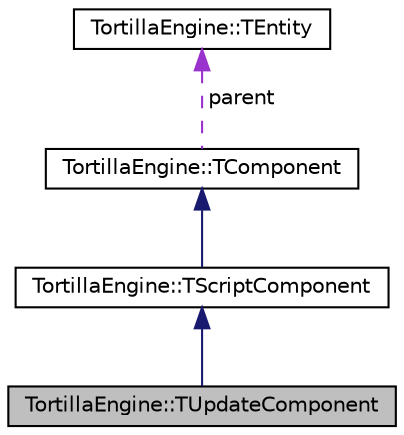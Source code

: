 digraph "TortillaEngine::TUpdateComponent"
{
 // LATEX_PDF_SIZE
  edge [fontname="Helvetica",fontsize="10",labelfontname="Helvetica",labelfontsize="10"];
  node [fontname="Helvetica",fontsize="10",shape=record];
  Node1 [label="TortillaEngine::TUpdateComponent",height=0.2,width=0.4,color="black", fillcolor="grey75", style="filled", fontcolor="black",tooltip="Script component that updates other components."];
  Node2 -> Node1 [dir="back",color="midnightblue",fontsize="10",style="solid",fontname="Helvetica"];
  Node2 [label="TortillaEngine::TScriptComponent",height=0.2,width=0.4,color="black", fillcolor="white", style="filled",URL="$class_tortilla_engine_1_1_t_script_component.html",tooltip="Component with script behaviour."];
  Node3 -> Node2 [dir="back",color="midnightblue",fontsize="10",style="solid",fontname="Helvetica"];
  Node3 [label="TortillaEngine::TComponent",height=0.2,width=0.4,color="black", fillcolor="white", style="filled",URL="$class_tortilla_engine_1_1_t_component.html",tooltip="Base class of every component attached to an entity."];
  Node4 -> Node3 [dir="back",color="darkorchid3",fontsize="10",style="dashed",label=" parent" ,fontname="Helvetica"];
  Node4 [label="TortillaEngine::TEntity",height=0.2,width=0.4,color="black", fillcolor="white", style="filled",URL="$class_tortilla_engine_1_1_t_entity.html",tooltip="An object in the scene."];
}
